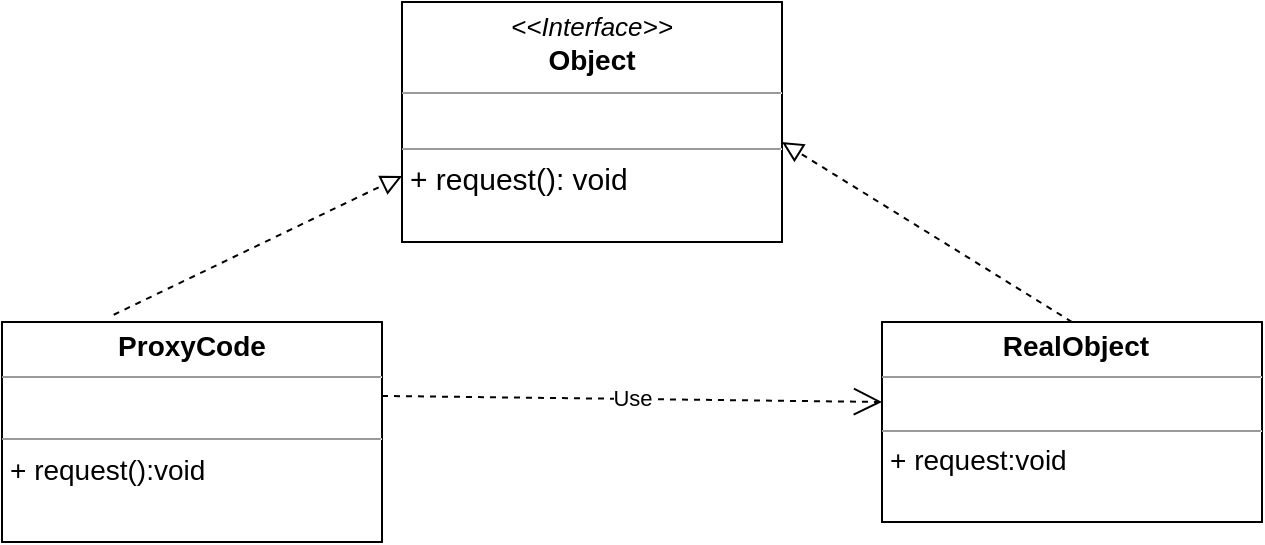 <mxfile>
    <diagram id="Vkf1kccMHPyQg5MPIpvl" name="Page-1">
        <mxGraphModel dx="537" dy="500" grid="1" gridSize="10" guides="1" tooltips="1" connect="1" arrows="1" fold="1" page="1" pageScale="1" pageWidth="827" pageHeight="1169" math="0" shadow="0">
            <root>
                <mxCell id="0"/>
                <mxCell id="1" parent="0"/>
                <mxCell id="6" value="&lt;p style=&quot;margin: 0px ; margin-top: 4px ; text-align: center&quot;&gt;&lt;b&gt;&lt;font style=&quot;font-size: 14px&quot;&gt;ProxyCode&lt;/font&gt;&lt;/b&gt;&lt;br&gt;&lt;/p&gt;&lt;hr size=&quot;1&quot;&gt;&lt;p style=&quot;margin: 0px ; margin-left: 4px&quot;&gt;&lt;/p&gt;&lt;font style=&quot;font-size: 14px&quot;&gt;&lt;br&gt;&lt;/font&gt;&lt;hr size=&quot;1&quot; style=&quot;font-size: 14px&quot;&gt;&lt;p style=&quot;margin: 0px ; margin-left: 4px&quot;&gt;&lt;font style=&quot;font-size: 14px&quot;&gt;+ request():void&lt;/font&gt;&lt;/p&gt;" style="verticalAlign=top;align=left;overflow=fill;fontSize=12;fontFamily=Helvetica;html=1;" parent="1" vertex="1">
                    <mxGeometry x="80" y="240" width="190" height="110" as="geometry"/>
                </mxCell>
                <mxCell id="8" value="" style="endArrow=block;startArrow=none;endFill=0;startFill=0;endSize=8;html=1;verticalAlign=bottom;dashed=1;labelBackgroundColor=none;exitX=0.294;exitY=-0.033;exitDx=0;exitDy=0;exitPerimeter=0;entryX=0;entryY=0.588;entryDx=0;entryDy=0;entryPerimeter=0;" parent="1" source="6" edge="1">
                    <mxGeometry width="160" relative="1" as="geometry">
                        <mxPoint x="70" y="140" as="sourcePoint"/>
                        <mxPoint x="280" y="167.04" as="targetPoint"/>
                    </mxGeometry>
                </mxCell>
                <mxCell id="9" value="" style="endArrow=block;startArrow=none;endFill=0;startFill=0;endSize=8;html=1;verticalAlign=bottom;dashed=1;labelBackgroundColor=none;exitX=0.5;exitY=0;exitDx=0;exitDy=0;entryX=1;entryY=0.5;entryDx=0;entryDy=0;" parent="1" source="11" edge="1">
                    <mxGeometry width="160" relative="1" as="geometry">
                        <mxPoint x="590" y="230" as="sourcePoint"/>
                        <mxPoint x="470" y="150" as="targetPoint"/>
                    </mxGeometry>
                </mxCell>
                <mxCell id="11" value="&lt;p style=&quot;margin: 0px ; margin-top: 4px ; text-align: center&quot;&gt;&lt;span style=&quot;font-size: 14px&quot;&gt;&lt;b&gt;&amp;nbsp;RealObject&lt;/b&gt;&lt;/span&gt;&lt;br&gt;&lt;/p&gt;&lt;hr size=&quot;1&quot;&gt;&lt;p style=&quot;margin: 0px ; margin-left: 4px&quot;&gt;&lt;br&gt;&lt;/p&gt;&lt;hr size=&quot;1&quot;&gt;&lt;p style=&quot;margin: 0px ; margin-left: 4px&quot;&gt;&lt;font style=&quot;font-size: 14px&quot;&gt;+ request:void&lt;/font&gt;&lt;/p&gt;" style="verticalAlign=top;align=left;overflow=fill;fontSize=12;fontFamily=Helvetica;html=1;" parent="1" vertex="1">
                    <mxGeometry x="520" y="240" width="190" height="100" as="geometry"/>
                </mxCell>
                <mxCell id="12" value="&lt;p style=&quot;margin: 4px 0px 0px ; text-align: center ; font-size: 14px&quot;&gt;&lt;i style=&quot;font-size: 13px&quot;&gt;&amp;lt;&amp;lt;Interface&amp;gt;&amp;gt;&lt;/i&gt;&lt;br&gt;&lt;b&gt;Object&lt;/b&gt;&lt;/p&gt;&lt;hr size=&quot;1&quot; style=&quot;font-size: 14px&quot;&gt;&lt;p style=&quot;margin: 0px ; margin-left: 4px&quot;&gt;&lt;br&gt;&lt;/p&gt;&lt;hr size=&quot;1&quot;&gt;&lt;p style=&quot;margin: 0px 0px 0px 4px&quot;&gt;&lt;font style=&quot;font-size: 15px&quot;&gt;+ request(): void&lt;/font&gt;&lt;br&gt;&lt;/p&gt;" style="verticalAlign=top;align=left;overflow=fill;fontSize=12;fontFamily=Helvetica;html=1;" parent="1" vertex="1">
                    <mxGeometry x="280" y="80" width="190" height="120" as="geometry"/>
                </mxCell>
                <mxCell id="15" value="Use" style="endArrow=open;endSize=12;dashed=1;html=1;exitX=1;exitY=0.336;exitDx=0;exitDy=0;exitPerimeter=0;" edge="1" parent="1" source="6">
                    <mxGeometry width="160" relative="1" as="geometry">
                        <mxPoint x="340" y="280" as="sourcePoint"/>
                        <mxPoint x="520" y="280" as="targetPoint"/>
                    </mxGeometry>
                </mxCell>
            </root>
        </mxGraphModel>
    </diagram>
</mxfile>
